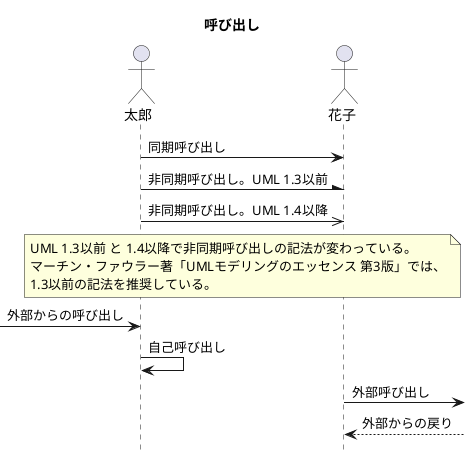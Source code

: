 @startuml
title 呼び出し
hide footbox

Actor "太郎" as Taro
Actor "花子" as Hanako

Taro -> Hanako : 同期呼び出し

Taro -\ Hanako : 非同期呼び出し。UML 1.3以前

Taro ->> Hanako : 非同期呼び出し。UML 1.4以降

note over Taro, Hanako
     UML 1.3以前 と 1.4以降で非同期呼び出しの記法が変わっている。
     マーチン・ファウラー著「UMLモデリングのエッセンス 第3版」では、
     1.3以前の記法を推奨している。
end note

[-> Taro : 外部からの呼び出し
Taro -> Taro : 自己呼び出し
Hanako ->] : 外部呼び出し
Hanako <--] : 外部からの戻り
@enduml
